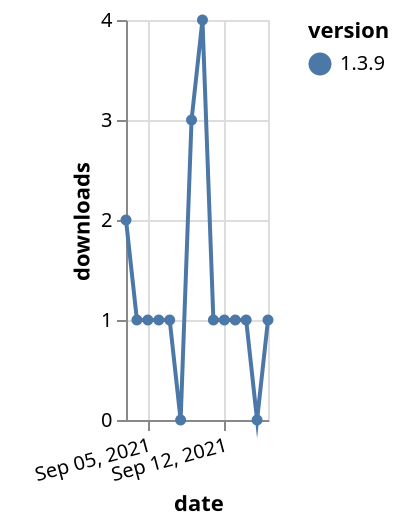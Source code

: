 {"$schema": "https://vega.github.io/schema/vega-lite/v5.json", "description": "A simple bar chart with embedded data.", "data": {"values": [{"date": "2021-09-03", "total": 22, "delta": 2, "version": "1.3.9"}, {"date": "2021-09-04", "total": 23, "delta": 1, "version": "1.3.9"}, {"date": "2021-09-05", "total": 24, "delta": 1, "version": "1.3.9"}, {"date": "2021-09-06", "total": 25, "delta": 1, "version": "1.3.9"}, {"date": "2021-09-07", "total": 26, "delta": 1, "version": "1.3.9"}, {"date": "2021-09-08", "total": 26, "delta": 0, "version": "1.3.9"}, {"date": "2021-09-09", "total": 29, "delta": 3, "version": "1.3.9"}, {"date": "2021-09-10", "total": 33, "delta": 4, "version": "1.3.9"}, {"date": "2021-09-11", "total": 34, "delta": 1, "version": "1.3.9"}, {"date": "2021-09-12", "total": 35, "delta": 1, "version": "1.3.9"}, {"date": "2021-09-13", "total": 36, "delta": 1, "version": "1.3.9"}, {"date": "2021-09-14", "total": 37, "delta": 1, "version": "1.3.9"}, {"date": "2021-09-15", "total": 37, "delta": 0, "version": "1.3.9"}, {"date": "2021-09-16", "total": 38, "delta": 1, "version": "1.3.9"}]}, "width": "container", "mark": {"type": "line", "point": {"filled": true}}, "encoding": {"x": {"field": "date", "type": "temporal", "timeUnit": "yearmonthdate", "title": "date", "axis": {"labelAngle": -15}}, "y": {"field": "delta", "type": "quantitative", "title": "downloads"}, "color": {"field": "version", "type": "nominal"}, "tooltip": {"field": "delta"}}}